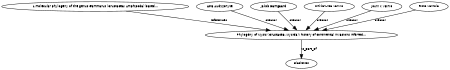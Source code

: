 digraph G {
size="3,3";
node [fontsize=7, fontname="Helvetica"];
edge [fontsize=7, fontname="Helvetica"];
node0 [label="Phylogeny of Mysis (Crustacea, Mysida): history of continental invasions inferred...", width=0.27433100247,height=0.27433100247];
node1 [label="A molecular phylogeny of the genus Gammarus (Crustacea: Amphipoda) based...", width=0.27433100247,height=0.27433100247];
node2 [label="Asta Audzijonyte", width=0.27433100247,height=0.27433100247];
node3 [label="Jakob Damgaard", width=0.27433100247,height=0.27433100247];
node4 [label="Sirkka-Liisa Varvio", width=0.27433100247,height=0.27433100247];
node5 [label="Jouni K Vainio", width=0.27433100247,height=0.27433100247];
node6 [label="Risto Vainola", width=0.27433100247,height=0.27433100247];
node7 [label="Cladistics", width=0.27433100247,height=0.27433100247];
node1 -> node0 [label="references"];
node2 -> node0 [label="creator"];
node3 -> node0 [label="creator"];
node4 -> node0 [label="creator"];
node5 -> node0 [label="creator"];
node6 -> node0 [label="creator"];
node0 -> node7 [label="is_part_of"];
}


